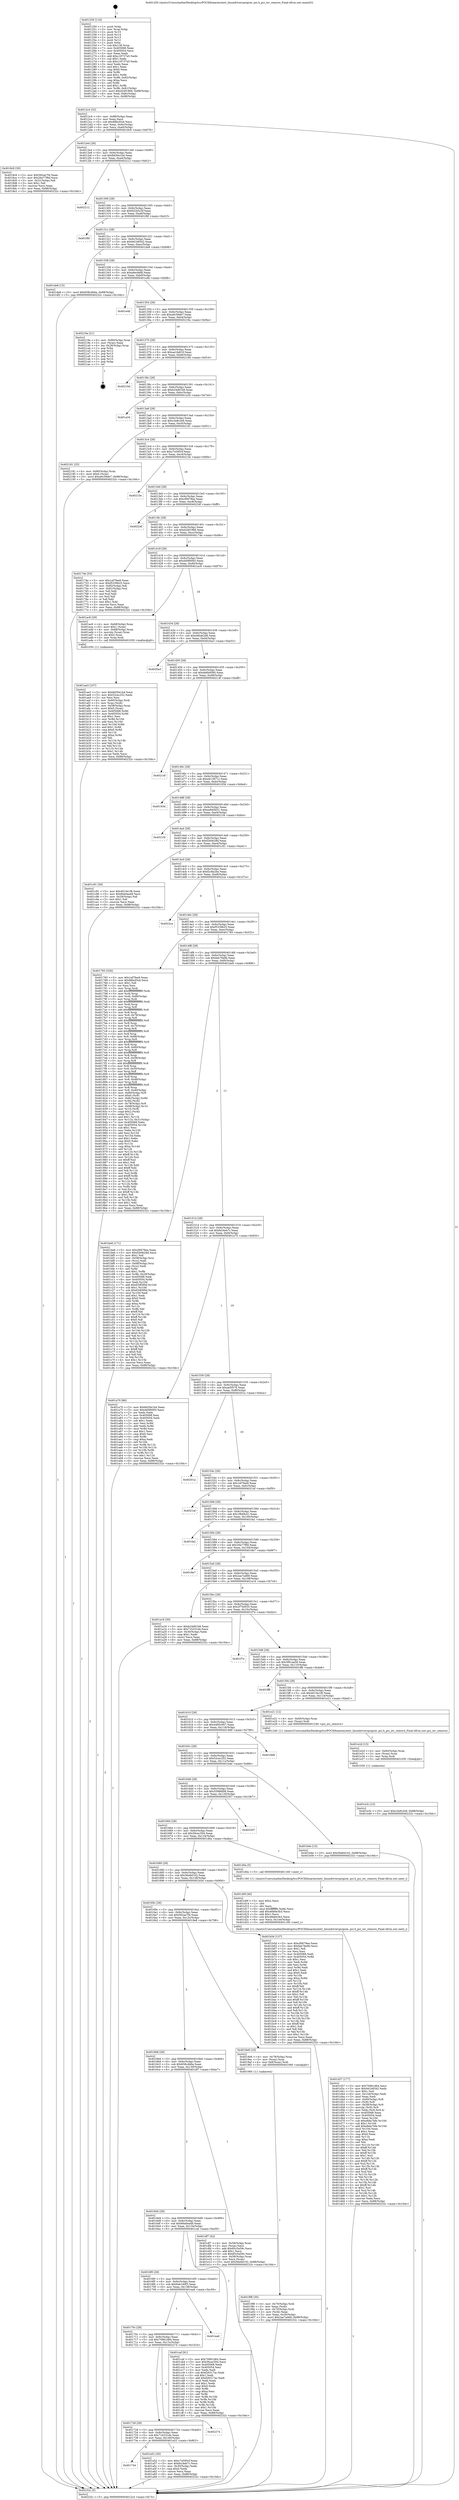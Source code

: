 digraph "0x401250" {
  label = "0x401250 (/mnt/c/Users/mathe/Desktop/tcc/POCII/binaries/extr_linuxdriverspcipcie..pci.h_pci_iov_remove_Final-ollvm.out::main(0))"
  labelloc = "t"
  node[shape=record]

  Entry [label="",width=0.3,height=0.3,shape=circle,fillcolor=black,style=filled]
  "0x4012c4" [label="{
     0x4012c4 [32]\l
     | [instrs]\l
     &nbsp;&nbsp;0x4012c4 \<+6\>: mov -0x88(%rbp),%eax\l
     &nbsp;&nbsp;0x4012ca \<+2\>: mov %eax,%ecx\l
     &nbsp;&nbsp;0x4012cc \<+6\>: sub $0x88bcf3cb,%ecx\l
     &nbsp;&nbsp;0x4012d2 \<+6\>: mov %eax,-0x9c(%rbp)\l
     &nbsp;&nbsp;0x4012d8 \<+6\>: mov %ecx,-0xa0(%rbp)\l
     &nbsp;&nbsp;0x4012de \<+6\>: je 00000000004018c9 \<main+0x679\>\l
  }"]
  "0x4018c9" [label="{
     0x4018c9 [30]\l
     | [instrs]\l
     &nbsp;&nbsp;0x4018c9 \<+5\>: mov $0x592ae7f4,%eax\l
     &nbsp;&nbsp;0x4018ce \<+5\>: mov $0x26a77f9d,%ecx\l
     &nbsp;&nbsp;0x4018d3 \<+3\>: mov -0x31(%rbp),%dl\l
     &nbsp;&nbsp;0x4018d6 \<+3\>: test $0x1,%dl\l
     &nbsp;&nbsp;0x4018d9 \<+3\>: cmovne %ecx,%eax\l
     &nbsp;&nbsp;0x4018dc \<+6\>: mov %eax,-0x88(%rbp)\l
     &nbsp;&nbsp;0x4018e2 \<+5\>: jmp 000000000040232c \<main+0x10dc\>\l
  }"]
  "0x4012e4" [label="{
     0x4012e4 [28]\l
     | [instrs]\l
     &nbsp;&nbsp;0x4012e4 \<+5\>: jmp 00000000004012e9 \<main+0x99\>\l
     &nbsp;&nbsp;0x4012e9 \<+6\>: mov -0x9c(%rbp),%eax\l
     &nbsp;&nbsp;0x4012ef \<+5\>: sub $0x8d30e1b4,%eax\l
     &nbsp;&nbsp;0x4012f4 \<+6\>: mov %eax,-0xa4(%rbp)\l
     &nbsp;&nbsp;0x4012fa \<+6\>: je 0000000000402212 \<main+0xfc2\>\l
  }"]
  Exit [label="",width=0.3,height=0.3,shape=circle,fillcolor=black,style=filled,peripheries=2]
  "0x402212" [label="{
     0x402212\l
  }", style=dashed]
  "0x401300" [label="{
     0x401300 [28]\l
     | [instrs]\l
     &nbsp;&nbsp;0x401300 \<+5\>: jmp 0000000000401305 \<main+0xb5\>\l
     &nbsp;&nbsp;0x401305 \<+6\>: mov -0x9c(%rbp),%eax\l
     &nbsp;&nbsp;0x40130b \<+5\>: sub $0x922b5c5f,%eax\l
     &nbsp;&nbsp;0x401310 \<+6\>: mov %eax,-0xa8(%rbp)\l
     &nbsp;&nbsp;0x401316 \<+6\>: je 0000000000401f6f \<main+0xd1f\>\l
  }"]
  "0x401e3c" [label="{
     0x401e3c [15]\l
     | [instrs]\l
     &nbsp;&nbsp;0x401e3c \<+10\>: movl $0xc3a9c2e9,-0x88(%rbp)\l
     &nbsp;&nbsp;0x401e46 \<+5\>: jmp 000000000040232c \<main+0x10dc\>\l
  }"]
  "0x401f6f" [label="{
     0x401f6f\l
  }", style=dashed]
  "0x40131c" [label="{
     0x40131c [28]\l
     | [instrs]\l
     &nbsp;&nbsp;0x40131c \<+5\>: jmp 0000000000401321 \<main+0xd1\>\l
     &nbsp;&nbsp;0x401321 \<+6\>: mov -0x9c(%rbp),%eax\l
     &nbsp;&nbsp;0x401327 \<+5\>: sub $0x941b8342,%eax\l
     &nbsp;&nbsp;0x40132c \<+6\>: mov %eax,-0xac(%rbp)\l
     &nbsp;&nbsp;0x401332 \<+6\>: je 0000000000401de8 \<main+0xb98\>\l
  }"]
  "0x401e2d" [label="{
     0x401e2d [15]\l
     | [instrs]\l
     &nbsp;&nbsp;0x401e2d \<+4\>: mov -0x60(%rbp),%rax\l
     &nbsp;&nbsp;0x401e31 \<+3\>: mov (%rax),%rax\l
     &nbsp;&nbsp;0x401e34 \<+3\>: mov %rax,%rdi\l
     &nbsp;&nbsp;0x401e37 \<+5\>: call 0000000000401030 \<free@plt\>\l
     | [calls]\l
     &nbsp;&nbsp;0x401030 \{1\} (unknown)\l
  }"]
  "0x401de8" [label="{
     0x401de8 [15]\l
     | [instrs]\l
     &nbsp;&nbsp;0x401de8 \<+10\>: movl $0x658c4b6a,-0x88(%rbp)\l
     &nbsp;&nbsp;0x401df2 \<+5\>: jmp 000000000040232c \<main+0x10dc\>\l
  }"]
  "0x401338" [label="{
     0x401338 [28]\l
     | [instrs]\l
     &nbsp;&nbsp;0x401338 \<+5\>: jmp 000000000040133d \<main+0xed\>\l
     &nbsp;&nbsp;0x40133d \<+6\>: mov -0x9c(%rbp),%eax\l
     &nbsp;&nbsp;0x401343 \<+5\>: sub $0xa6ec9efd,%eax\l
     &nbsp;&nbsp;0x401348 \<+6\>: mov %eax,-0xb0(%rbp)\l
     &nbsp;&nbsp;0x40134e \<+6\>: je 0000000000401e4b \<main+0xbfb\>\l
  }"]
  "0x401d37" [label="{
     0x401d37 [177]\l
     | [instrs]\l
     &nbsp;&nbsp;0x401d37 \<+5\>: mov $0x70961d64,%ecx\l
     &nbsp;&nbsp;0x401d3c \<+5\>: mov $0x941b8342,%edx\l
     &nbsp;&nbsp;0x401d41 \<+3\>: mov $0x1,%sil\l
     &nbsp;&nbsp;0x401d44 \<+6\>: mov -0x144(%rbp),%edi\l
     &nbsp;&nbsp;0x401d4a \<+3\>: imul %eax,%edi\l
     &nbsp;&nbsp;0x401d4d \<+4\>: mov -0x60(%rbp),%r8\l
     &nbsp;&nbsp;0x401d51 \<+3\>: mov (%r8),%r8\l
     &nbsp;&nbsp;0x401d54 \<+4\>: mov -0x58(%rbp),%r9\l
     &nbsp;&nbsp;0x401d58 \<+3\>: movslq (%r9),%r9\l
     &nbsp;&nbsp;0x401d5b \<+4\>: mov %edi,(%r8,%r9,4)\l
     &nbsp;&nbsp;0x401d5f \<+7\>: mov 0x405068,%eax\l
     &nbsp;&nbsp;0x401d66 \<+7\>: mov 0x405054,%edi\l
     &nbsp;&nbsp;0x401d6d \<+3\>: mov %eax,%r10d\l
     &nbsp;&nbsp;0x401d70 \<+7\>: sub $0xe8da7bfe,%r10d\l
     &nbsp;&nbsp;0x401d77 \<+4\>: sub $0x1,%r10d\l
     &nbsp;&nbsp;0x401d7b \<+7\>: add $0xe8da7bfe,%r10d\l
     &nbsp;&nbsp;0x401d82 \<+4\>: imul %r10d,%eax\l
     &nbsp;&nbsp;0x401d86 \<+3\>: and $0x1,%eax\l
     &nbsp;&nbsp;0x401d89 \<+3\>: cmp $0x0,%eax\l
     &nbsp;&nbsp;0x401d8c \<+4\>: sete %r11b\l
     &nbsp;&nbsp;0x401d90 \<+3\>: cmp $0xa,%edi\l
     &nbsp;&nbsp;0x401d93 \<+3\>: setl %bl\l
     &nbsp;&nbsp;0x401d96 \<+3\>: mov %r11b,%r14b\l
     &nbsp;&nbsp;0x401d99 \<+4\>: xor $0xff,%r14b\l
     &nbsp;&nbsp;0x401d9d \<+3\>: mov %bl,%r15b\l
     &nbsp;&nbsp;0x401da0 \<+4\>: xor $0xff,%r15b\l
     &nbsp;&nbsp;0x401da4 \<+4\>: xor $0x1,%sil\l
     &nbsp;&nbsp;0x401da8 \<+3\>: mov %r14b,%r12b\l
     &nbsp;&nbsp;0x401dab \<+4\>: and $0xff,%r12b\l
     &nbsp;&nbsp;0x401daf \<+3\>: and %sil,%r11b\l
     &nbsp;&nbsp;0x401db2 \<+3\>: mov %r15b,%r13b\l
     &nbsp;&nbsp;0x401db5 \<+4\>: and $0xff,%r13b\l
     &nbsp;&nbsp;0x401db9 \<+3\>: and %sil,%bl\l
     &nbsp;&nbsp;0x401dbc \<+3\>: or %r11b,%r12b\l
     &nbsp;&nbsp;0x401dbf \<+3\>: or %bl,%r13b\l
     &nbsp;&nbsp;0x401dc2 \<+3\>: xor %r13b,%r12b\l
     &nbsp;&nbsp;0x401dc5 \<+3\>: or %r15b,%r14b\l
     &nbsp;&nbsp;0x401dc8 \<+4\>: xor $0xff,%r14b\l
     &nbsp;&nbsp;0x401dcc \<+4\>: or $0x1,%sil\l
     &nbsp;&nbsp;0x401dd0 \<+3\>: and %sil,%r14b\l
     &nbsp;&nbsp;0x401dd3 \<+3\>: or %r14b,%r12b\l
     &nbsp;&nbsp;0x401dd6 \<+4\>: test $0x1,%r12b\l
     &nbsp;&nbsp;0x401dda \<+3\>: cmovne %edx,%ecx\l
     &nbsp;&nbsp;0x401ddd \<+6\>: mov %ecx,-0x88(%rbp)\l
     &nbsp;&nbsp;0x401de3 \<+5\>: jmp 000000000040232c \<main+0x10dc\>\l
  }"]
  "0x401e4b" [label="{
     0x401e4b\l
  }", style=dashed]
  "0x401354" [label="{
     0x401354 [28]\l
     | [instrs]\l
     &nbsp;&nbsp;0x401354 \<+5\>: jmp 0000000000401359 \<main+0x109\>\l
     &nbsp;&nbsp;0x401359 \<+6\>: mov -0x9c(%rbp),%eax\l
     &nbsp;&nbsp;0x40135f \<+5\>: sub $0xa9c59de7,%eax\l
     &nbsp;&nbsp;0x401364 \<+6\>: mov %eax,-0xb4(%rbp)\l
     &nbsp;&nbsp;0x40136a \<+6\>: je 000000000040219a \<main+0xf4a\>\l
  }"]
  "0x401d0f" [label="{
     0x401d0f [40]\l
     | [instrs]\l
     &nbsp;&nbsp;0x401d0f \<+5\>: mov $0x2,%ecx\l
     &nbsp;&nbsp;0x401d14 \<+1\>: cltd\l
     &nbsp;&nbsp;0x401d15 \<+2\>: idiv %ecx\l
     &nbsp;&nbsp;0x401d17 \<+6\>: imul $0xfffffffe,%edx,%ecx\l
     &nbsp;&nbsp;0x401d1d \<+6\>: add $0x46b6e3b3,%ecx\l
     &nbsp;&nbsp;0x401d23 \<+3\>: add $0x1,%ecx\l
     &nbsp;&nbsp;0x401d26 \<+6\>: sub $0x46b6e3b3,%ecx\l
     &nbsp;&nbsp;0x401d2c \<+6\>: mov %ecx,-0x144(%rbp)\l
     &nbsp;&nbsp;0x401d32 \<+5\>: call 0000000000401160 \<next_i\>\l
     | [calls]\l
     &nbsp;&nbsp;0x401160 \{1\} (/mnt/c/Users/mathe/Desktop/tcc/POCII/binaries/extr_linuxdriverspcipcie..pci.h_pci_iov_remove_Final-ollvm.out::next_i)\l
  }"]
  "0x40219a" [label="{
     0x40219a [21]\l
     | [instrs]\l
     &nbsp;&nbsp;0x40219a \<+4\>: mov -0x80(%rbp),%rax\l
     &nbsp;&nbsp;0x40219e \<+2\>: mov (%rax),%eax\l
     &nbsp;&nbsp;0x4021a0 \<+4\>: lea -0x28(%rbp),%rsp\l
     &nbsp;&nbsp;0x4021a4 \<+1\>: pop %rbx\l
     &nbsp;&nbsp;0x4021a5 \<+2\>: pop %r12\l
     &nbsp;&nbsp;0x4021a7 \<+2\>: pop %r13\l
     &nbsp;&nbsp;0x4021a9 \<+2\>: pop %r14\l
     &nbsp;&nbsp;0x4021ab \<+2\>: pop %r15\l
     &nbsp;&nbsp;0x4021ad \<+1\>: pop %rbp\l
     &nbsp;&nbsp;0x4021ae \<+1\>: ret\l
  }"]
  "0x401370" [label="{
     0x401370 [28]\l
     | [instrs]\l
     &nbsp;&nbsp;0x401370 \<+5\>: jmp 0000000000401375 \<main+0x125\>\l
     &nbsp;&nbsp;0x401375 \<+6\>: mov -0x9c(%rbp),%eax\l
     &nbsp;&nbsp;0x40137b \<+5\>: sub $0xaa1fa819,%eax\l
     &nbsp;&nbsp;0x401380 \<+6\>: mov %eax,-0xb8(%rbp)\l
     &nbsp;&nbsp;0x401386 \<+6\>: je 000000000040216d \<main+0xf1d\>\l
  }"]
  "0x401ae3" [label="{
     0x401ae3 [107]\l
     | [instrs]\l
     &nbsp;&nbsp;0x401ae3 \<+5\>: mov $0x8d30e1b4,%ecx\l
     &nbsp;&nbsp;0x401ae8 \<+5\>: mov $0x52cec252,%edx\l
     &nbsp;&nbsp;0x401aed \<+2\>: xor %esi,%esi\l
     &nbsp;&nbsp;0x401aef \<+4\>: mov -0x60(%rbp),%rdi\l
     &nbsp;&nbsp;0x401af3 \<+3\>: mov %rax,(%rdi)\l
     &nbsp;&nbsp;0x401af6 \<+4\>: mov -0x58(%rbp),%rax\l
     &nbsp;&nbsp;0x401afa \<+6\>: movl $0x0,(%rax)\l
     &nbsp;&nbsp;0x401b00 \<+8\>: mov 0x405068,%r8d\l
     &nbsp;&nbsp;0x401b08 \<+8\>: mov 0x405054,%r9d\l
     &nbsp;&nbsp;0x401b10 \<+3\>: sub $0x1,%esi\l
     &nbsp;&nbsp;0x401b13 \<+3\>: mov %r8d,%r10d\l
     &nbsp;&nbsp;0x401b16 \<+3\>: add %esi,%r10d\l
     &nbsp;&nbsp;0x401b19 \<+4\>: imul %r10d,%r8d\l
     &nbsp;&nbsp;0x401b1d \<+4\>: and $0x1,%r8d\l
     &nbsp;&nbsp;0x401b21 \<+4\>: cmp $0x0,%r8d\l
     &nbsp;&nbsp;0x401b25 \<+4\>: sete %r11b\l
     &nbsp;&nbsp;0x401b29 \<+4\>: cmp $0xa,%r9d\l
     &nbsp;&nbsp;0x401b2d \<+3\>: setl %bl\l
     &nbsp;&nbsp;0x401b30 \<+3\>: mov %r11b,%r14b\l
     &nbsp;&nbsp;0x401b33 \<+3\>: and %bl,%r14b\l
     &nbsp;&nbsp;0x401b36 \<+3\>: xor %bl,%r11b\l
     &nbsp;&nbsp;0x401b39 \<+3\>: or %r11b,%r14b\l
     &nbsp;&nbsp;0x401b3c \<+4\>: test $0x1,%r14b\l
     &nbsp;&nbsp;0x401b40 \<+3\>: cmovne %edx,%ecx\l
     &nbsp;&nbsp;0x401b43 \<+6\>: mov %ecx,-0x88(%rbp)\l
     &nbsp;&nbsp;0x401b49 \<+5\>: jmp 000000000040232c \<main+0x10dc\>\l
  }"]
  "0x40216d" [label="{
     0x40216d\l
  }", style=dashed]
  "0x40138c" [label="{
     0x40138c [28]\l
     | [instrs]\l
     &nbsp;&nbsp;0x40138c \<+5\>: jmp 0000000000401391 \<main+0x141\>\l
     &nbsp;&nbsp;0x401391 \<+6\>: mov -0x9c(%rbp),%eax\l
     &nbsp;&nbsp;0x401397 \<+5\>: sub $0xb24d61b8,%eax\l
     &nbsp;&nbsp;0x40139c \<+6\>: mov %eax,-0xbc(%rbp)\l
     &nbsp;&nbsp;0x4013a2 \<+6\>: je 0000000000401a34 \<main+0x7e4\>\l
  }"]
  "0x401744" [label="{
     0x401744\l
  }", style=dashed]
  "0x401a34" [label="{
     0x401a34\l
  }", style=dashed]
  "0x4013a8" [label="{
     0x4013a8 [28]\l
     | [instrs]\l
     &nbsp;&nbsp;0x4013a8 \<+5\>: jmp 00000000004013ad \<main+0x15d\>\l
     &nbsp;&nbsp;0x4013ad \<+6\>: mov -0x9c(%rbp),%eax\l
     &nbsp;&nbsp;0x4013b3 \<+5\>: sub $0xc3a9c2e9,%eax\l
     &nbsp;&nbsp;0x4013b8 \<+6\>: mov %eax,-0xc0(%rbp)\l
     &nbsp;&nbsp;0x4013be \<+6\>: je 0000000000402181 \<main+0xf31\>\l
  }"]
  "0x401a52" [label="{
     0x401a52 [30]\l
     | [instrs]\l
     &nbsp;&nbsp;0x401a52 \<+5\>: mov $0xc7e595cf,%eax\l
     &nbsp;&nbsp;0x401a57 \<+5\>: mov $0xfe24eb7c,%ecx\l
     &nbsp;&nbsp;0x401a5c \<+3\>: mov -0x30(%rbp),%edx\l
     &nbsp;&nbsp;0x401a5f \<+3\>: cmp $0x0,%edx\l
     &nbsp;&nbsp;0x401a62 \<+3\>: cmove %ecx,%eax\l
     &nbsp;&nbsp;0x401a65 \<+6\>: mov %eax,-0x88(%rbp)\l
     &nbsp;&nbsp;0x401a6b \<+5\>: jmp 000000000040232c \<main+0x10dc\>\l
  }"]
  "0x402181" [label="{
     0x402181 [25]\l
     | [instrs]\l
     &nbsp;&nbsp;0x402181 \<+4\>: mov -0x80(%rbp),%rax\l
     &nbsp;&nbsp;0x402185 \<+6\>: movl $0x0,(%rax)\l
     &nbsp;&nbsp;0x40218b \<+10\>: movl $0xa9c59de7,-0x88(%rbp)\l
     &nbsp;&nbsp;0x402195 \<+5\>: jmp 000000000040232c \<main+0x10dc\>\l
  }"]
  "0x4013c4" [label="{
     0x4013c4 [28]\l
     | [instrs]\l
     &nbsp;&nbsp;0x4013c4 \<+5\>: jmp 00000000004013c9 \<main+0x179\>\l
     &nbsp;&nbsp;0x4013c9 \<+6\>: mov -0x9c(%rbp),%eax\l
     &nbsp;&nbsp;0x4013cf \<+5\>: sub $0xc7e595cf,%eax\l
     &nbsp;&nbsp;0x4013d4 \<+6\>: mov %eax,-0xc4(%rbp)\l
     &nbsp;&nbsp;0x4013da \<+6\>: je 000000000040215e \<main+0xf0e\>\l
  }"]
  "0x401728" [label="{
     0x401728 [28]\l
     | [instrs]\l
     &nbsp;&nbsp;0x401728 \<+5\>: jmp 000000000040172d \<main+0x4dd\>\l
     &nbsp;&nbsp;0x40172d \<+6\>: mov -0x9c(%rbp),%eax\l
     &nbsp;&nbsp;0x401733 \<+5\>: sub $0x71b331de,%eax\l
     &nbsp;&nbsp;0x401738 \<+6\>: mov %eax,-0x140(%rbp)\l
     &nbsp;&nbsp;0x40173e \<+6\>: je 0000000000401a52 \<main+0x802\>\l
  }"]
  "0x40215e" [label="{
     0x40215e\l
  }", style=dashed]
  "0x4013e0" [label="{
     0x4013e0 [28]\l
     | [instrs]\l
     &nbsp;&nbsp;0x4013e0 \<+5\>: jmp 00000000004013e5 \<main+0x195\>\l
     &nbsp;&nbsp;0x4013e5 \<+6\>: mov -0x9c(%rbp),%eax\l
     &nbsp;&nbsp;0x4013eb \<+5\>: sub $0xcf0678ea,%eax\l
     &nbsp;&nbsp;0x4013f0 \<+6\>: mov %eax,-0xc8(%rbp)\l
     &nbsp;&nbsp;0x4013f6 \<+6\>: je 000000000040224f \<main+0xfff\>\l
  }"]
  "0x402274" [label="{
     0x402274\l
  }", style=dashed]
  "0x40224f" [label="{
     0x40224f\l
  }", style=dashed]
  "0x4013fc" [label="{
     0x4013fc [28]\l
     | [instrs]\l
     &nbsp;&nbsp;0x4013fc \<+5\>: jmp 0000000000401401 \<main+0x1b1\>\l
     &nbsp;&nbsp;0x401401 \<+6\>: mov -0x9c(%rbp),%eax\l
     &nbsp;&nbsp;0x401407 \<+5\>: sub $0xd24f1966,%eax\l
     &nbsp;&nbsp;0x40140c \<+6\>: mov %eax,-0xcc(%rbp)\l
     &nbsp;&nbsp;0x401412 \<+6\>: je 000000000040174e \<main+0x4fe\>\l
  }"]
  "0x40170c" [label="{
     0x40170c [28]\l
     | [instrs]\l
     &nbsp;&nbsp;0x40170c \<+5\>: jmp 0000000000401711 \<main+0x4c1\>\l
     &nbsp;&nbsp;0x401711 \<+6\>: mov -0x9c(%rbp),%eax\l
     &nbsp;&nbsp;0x401717 \<+5\>: sub $0x70961d64,%eax\l
     &nbsp;&nbsp;0x40171c \<+6\>: mov %eax,-0x13c(%rbp)\l
     &nbsp;&nbsp;0x401722 \<+6\>: je 0000000000402274 \<main+0x1024\>\l
  }"]
  "0x40174e" [label="{
     0x40174e [53]\l
     | [instrs]\l
     &nbsp;&nbsp;0x40174e \<+5\>: mov $0x1ef7fee9,%eax\l
     &nbsp;&nbsp;0x401753 \<+5\>: mov $0xf5339b25,%ecx\l
     &nbsp;&nbsp;0x401758 \<+6\>: mov -0x82(%rbp),%dl\l
     &nbsp;&nbsp;0x40175e \<+7\>: mov -0x81(%rbp),%sil\l
     &nbsp;&nbsp;0x401765 \<+3\>: mov %dl,%dil\l
     &nbsp;&nbsp;0x401768 \<+3\>: and %sil,%dil\l
     &nbsp;&nbsp;0x40176b \<+3\>: xor %sil,%dl\l
     &nbsp;&nbsp;0x40176e \<+3\>: or %dl,%dil\l
     &nbsp;&nbsp;0x401771 \<+4\>: test $0x1,%dil\l
     &nbsp;&nbsp;0x401775 \<+3\>: cmovne %ecx,%eax\l
     &nbsp;&nbsp;0x401778 \<+6\>: mov %eax,-0x88(%rbp)\l
     &nbsp;&nbsp;0x40177e \<+5\>: jmp 000000000040232c \<main+0x10dc\>\l
  }"]
  "0x401418" [label="{
     0x401418 [28]\l
     | [instrs]\l
     &nbsp;&nbsp;0x401418 \<+5\>: jmp 000000000040141d \<main+0x1cd\>\l
     &nbsp;&nbsp;0x40141d \<+6\>: mov -0x9c(%rbp),%eax\l
     &nbsp;&nbsp;0x401423 \<+5\>: sub $0xd40f0093,%eax\l
     &nbsp;&nbsp;0x401428 \<+6\>: mov %eax,-0xd0(%rbp)\l
     &nbsp;&nbsp;0x40142e \<+6\>: je 0000000000401ac6 \<main+0x876\>\l
  }"]
  "0x40232c" [label="{
     0x40232c [5]\l
     | [instrs]\l
     &nbsp;&nbsp;0x40232c \<+5\>: jmp 00000000004012c4 \<main+0x74\>\l
  }"]
  "0x401250" [label="{
     0x401250 [116]\l
     | [instrs]\l
     &nbsp;&nbsp;0x401250 \<+1\>: push %rbp\l
     &nbsp;&nbsp;0x401251 \<+3\>: mov %rsp,%rbp\l
     &nbsp;&nbsp;0x401254 \<+2\>: push %r15\l
     &nbsp;&nbsp;0x401256 \<+2\>: push %r14\l
     &nbsp;&nbsp;0x401258 \<+2\>: push %r13\l
     &nbsp;&nbsp;0x40125a \<+2\>: push %r12\l
     &nbsp;&nbsp;0x40125c \<+1\>: push %rbx\l
     &nbsp;&nbsp;0x40125d \<+7\>: sub $0x138,%rsp\l
     &nbsp;&nbsp;0x401264 \<+7\>: mov 0x405068,%eax\l
     &nbsp;&nbsp;0x40126b \<+7\>: mov 0x405054,%ecx\l
     &nbsp;&nbsp;0x401272 \<+2\>: mov %eax,%edx\l
     &nbsp;&nbsp;0x401274 \<+6\>: add $0xc18737a5,%edx\l
     &nbsp;&nbsp;0x40127a \<+3\>: sub $0x1,%edx\l
     &nbsp;&nbsp;0x40127d \<+6\>: sub $0xc18737a5,%edx\l
     &nbsp;&nbsp;0x401283 \<+3\>: imul %edx,%eax\l
     &nbsp;&nbsp;0x401286 \<+3\>: and $0x1,%eax\l
     &nbsp;&nbsp;0x401289 \<+3\>: cmp $0x0,%eax\l
     &nbsp;&nbsp;0x40128c \<+4\>: sete %r8b\l
     &nbsp;&nbsp;0x401290 \<+4\>: and $0x1,%r8b\l
     &nbsp;&nbsp;0x401294 \<+7\>: mov %r8b,-0x82(%rbp)\l
     &nbsp;&nbsp;0x40129b \<+3\>: cmp $0xa,%ecx\l
     &nbsp;&nbsp;0x40129e \<+4\>: setl %r8b\l
     &nbsp;&nbsp;0x4012a2 \<+4\>: and $0x1,%r8b\l
     &nbsp;&nbsp;0x4012a6 \<+7\>: mov %r8b,-0x81(%rbp)\l
     &nbsp;&nbsp;0x4012ad \<+10\>: movl $0xd24f1966,-0x88(%rbp)\l
     &nbsp;&nbsp;0x4012b7 \<+6\>: mov %edi,-0x8c(%rbp)\l
     &nbsp;&nbsp;0x4012bd \<+7\>: mov %rsi,-0x98(%rbp)\l
  }"]
  "0x401ea6" [label="{
     0x401ea6\l
  }", style=dashed]
  "0x401ac6" [label="{
     0x401ac6 [29]\l
     | [instrs]\l
     &nbsp;&nbsp;0x401ac6 \<+4\>: mov -0x68(%rbp),%rax\l
     &nbsp;&nbsp;0x401aca \<+6\>: movl $0x1,(%rax)\l
     &nbsp;&nbsp;0x401ad0 \<+4\>: mov -0x68(%rbp),%rax\l
     &nbsp;&nbsp;0x401ad4 \<+3\>: movslq (%rax),%rax\l
     &nbsp;&nbsp;0x401ad7 \<+4\>: shl $0x2,%rax\l
     &nbsp;&nbsp;0x401adb \<+3\>: mov %rax,%rdi\l
     &nbsp;&nbsp;0x401ade \<+5\>: call 0000000000401050 \<malloc@plt\>\l
     | [calls]\l
     &nbsp;&nbsp;0x401050 \{1\} (unknown)\l
  }"]
  "0x401434" [label="{
     0x401434 [28]\l
     | [instrs]\l
     &nbsp;&nbsp;0x401434 \<+5\>: jmp 0000000000401439 \<main+0x1e9\>\l
     &nbsp;&nbsp;0x401439 \<+6\>: mov -0x9c(%rbp),%eax\l
     &nbsp;&nbsp;0x40143f \<+5\>: sub $0xd4bde2d6,%eax\l
     &nbsp;&nbsp;0x401444 \<+6\>: mov %eax,-0xd4(%rbp)\l
     &nbsp;&nbsp;0x40144a \<+6\>: je 00000000004020a3 \<main+0xe53\>\l
  }"]
  "0x4016f0" [label="{
     0x4016f0 [28]\l
     | [instrs]\l
     &nbsp;&nbsp;0x4016f0 \<+5\>: jmp 00000000004016f5 \<main+0x4a5\>\l
     &nbsp;&nbsp;0x4016f5 \<+6\>: mov -0x9c(%rbp),%eax\l
     &nbsp;&nbsp;0x4016fb \<+5\>: sub $0x6eb1d0f3,%eax\l
     &nbsp;&nbsp;0x401700 \<+6\>: mov %eax,-0x138(%rbp)\l
     &nbsp;&nbsp;0x401706 \<+6\>: je 0000000000401ea6 \<main+0xc56\>\l
  }"]
  "0x4020a3" [label="{
     0x4020a3\l
  }", style=dashed]
  "0x401450" [label="{
     0x401450 [28]\l
     | [instrs]\l
     &nbsp;&nbsp;0x401450 \<+5\>: jmp 0000000000401455 \<main+0x205\>\l
     &nbsp;&nbsp;0x401455 \<+6\>: mov -0x9c(%rbp),%eax\l
     &nbsp;&nbsp;0x40145b \<+5\>: sub $0xde6b9580,%eax\l
     &nbsp;&nbsp;0x401460 \<+6\>: mov %eax,-0xd8(%rbp)\l
     &nbsp;&nbsp;0x401466 \<+6\>: je 000000000040214f \<main+0xeff\>\l
  }"]
  "0x401caf" [label="{
     0x401caf [91]\l
     | [instrs]\l
     &nbsp;&nbsp;0x401caf \<+5\>: mov $0x70961d64,%eax\l
     &nbsp;&nbsp;0x401cb4 \<+5\>: mov $0x56cec504,%ecx\l
     &nbsp;&nbsp;0x401cb9 \<+7\>: mov 0x405068,%edx\l
     &nbsp;&nbsp;0x401cc0 \<+7\>: mov 0x405054,%esi\l
     &nbsp;&nbsp;0x401cc7 \<+2\>: mov %edx,%edi\l
     &nbsp;&nbsp;0x401cc9 \<+6\>: sub $0xf26317ac,%edi\l
     &nbsp;&nbsp;0x401ccf \<+3\>: sub $0x1,%edi\l
     &nbsp;&nbsp;0x401cd2 \<+6\>: add $0xf26317ac,%edi\l
     &nbsp;&nbsp;0x401cd8 \<+3\>: imul %edi,%edx\l
     &nbsp;&nbsp;0x401cdb \<+3\>: and $0x1,%edx\l
     &nbsp;&nbsp;0x401cde \<+3\>: cmp $0x0,%edx\l
     &nbsp;&nbsp;0x401ce1 \<+4\>: sete %r8b\l
     &nbsp;&nbsp;0x401ce5 \<+3\>: cmp $0xa,%esi\l
     &nbsp;&nbsp;0x401ce8 \<+4\>: setl %r9b\l
     &nbsp;&nbsp;0x401cec \<+3\>: mov %r8b,%r10b\l
     &nbsp;&nbsp;0x401cef \<+3\>: and %r9b,%r10b\l
     &nbsp;&nbsp;0x401cf2 \<+3\>: xor %r9b,%r8b\l
     &nbsp;&nbsp;0x401cf5 \<+3\>: or %r8b,%r10b\l
     &nbsp;&nbsp;0x401cf8 \<+4\>: test $0x1,%r10b\l
     &nbsp;&nbsp;0x401cfc \<+3\>: cmovne %ecx,%eax\l
     &nbsp;&nbsp;0x401cff \<+6\>: mov %eax,-0x88(%rbp)\l
     &nbsp;&nbsp;0x401d05 \<+5\>: jmp 000000000040232c \<main+0x10dc\>\l
  }"]
  "0x40214f" [label="{
     0x40214f\l
  }", style=dashed]
  "0x40146c" [label="{
     0x40146c [28]\l
     | [instrs]\l
     &nbsp;&nbsp;0x40146c \<+5\>: jmp 0000000000401471 \<main+0x221\>\l
     &nbsp;&nbsp;0x401471 \<+6\>: mov -0x9c(%rbp),%eax\l
     &nbsp;&nbsp;0x401477 \<+5\>: sub $0xeb13871c,%eax\l
     &nbsp;&nbsp;0x40147c \<+6\>: mov %eax,-0xdc(%rbp)\l
     &nbsp;&nbsp;0x401482 \<+6\>: je 000000000040193d \<main+0x6ed\>\l
  }"]
  "0x4016d4" [label="{
     0x4016d4 [28]\l
     | [instrs]\l
     &nbsp;&nbsp;0x4016d4 \<+5\>: jmp 00000000004016d9 \<main+0x489\>\l
     &nbsp;&nbsp;0x4016d9 \<+6\>: mov -0x9c(%rbp),%eax\l
     &nbsp;&nbsp;0x4016df \<+5\>: sub $0x66a0ea48,%eax\l
     &nbsp;&nbsp;0x4016e4 \<+6\>: mov %eax,-0x134(%rbp)\l
     &nbsp;&nbsp;0x4016ea \<+6\>: je 0000000000401caf \<main+0xa5f\>\l
  }"]
  "0x40193d" [label="{
     0x40193d\l
  }", style=dashed]
  "0x401488" [label="{
     0x401488 [28]\l
     | [instrs]\l
     &nbsp;&nbsp;0x401488 \<+5\>: jmp 000000000040148d \<main+0x23d\>\l
     &nbsp;&nbsp;0x40148d \<+6\>: mov -0x9c(%rbp),%eax\l
     &nbsp;&nbsp;0x401493 \<+5\>: sub $0xee845b51,%eax\l
     &nbsp;&nbsp;0x401498 \<+6\>: mov %eax,-0xe0(%rbp)\l
     &nbsp;&nbsp;0x40149e \<+6\>: je 00000000004021f4 \<main+0xfa4\>\l
  }"]
  "0x401df7" [label="{
     0x401df7 [42]\l
     | [instrs]\l
     &nbsp;&nbsp;0x401df7 \<+4\>: mov -0x58(%rbp),%rax\l
     &nbsp;&nbsp;0x401dfb \<+2\>: mov (%rax),%ecx\l
     &nbsp;&nbsp;0x401dfd \<+6\>: add $0x85c5a59c,%ecx\l
     &nbsp;&nbsp;0x401e03 \<+3\>: add $0x1,%ecx\l
     &nbsp;&nbsp;0x401e06 \<+6\>: sub $0x85c5a59c,%ecx\l
     &nbsp;&nbsp;0x401e0c \<+4\>: mov -0x58(%rbp),%rax\l
     &nbsp;&nbsp;0x401e10 \<+2\>: mov %ecx,(%rax)\l
     &nbsp;&nbsp;0x401e12 \<+10\>: movl $0x56e6d102,-0x88(%rbp)\l
     &nbsp;&nbsp;0x401e1c \<+5\>: jmp 000000000040232c \<main+0x10dc\>\l
  }"]
  "0x4021f4" [label="{
     0x4021f4\l
  }", style=dashed]
  "0x4014a4" [label="{
     0x4014a4 [28]\l
     | [instrs]\l
     &nbsp;&nbsp;0x4014a4 \<+5\>: jmp 00000000004014a9 \<main+0x259\>\l
     &nbsp;&nbsp;0x4014a9 \<+6\>: mov -0x9c(%rbp),%eax\l
     &nbsp;&nbsp;0x4014af \<+5\>: sub $0xf2b0b28d,%eax\l
     &nbsp;&nbsp;0x4014b4 \<+6\>: mov %eax,-0xe4(%rbp)\l
     &nbsp;&nbsp;0x4014ba \<+6\>: je 0000000000401c91 \<main+0xa41\>\l
  }"]
  "0x4019f8" [label="{
     0x4019f8 [30]\l
     | [instrs]\l
     &nbsp;&nbsp;0x4019f8 \<+4\>: mov -0x70(%rbp),%rdi\l
     &nbsp;&nbsp;0x4019fc \<+2\>: mov %eax,(%rdi)\l
     &nbsp;&nbsp;0x4019fe \<+4\>: mov -0x70(%rbp),%rdi\l
     &nbsp;&nbsp;0x401a02 \<+2\>: mov (%rdi),%eax\l
     &nbsp;&nbsp;0x401a04 \<+3\>: mov %eax,-0x30(%rbp)\l
     &nbsp;&nbsp;0x401a07 \<+10\>: movl $0x2ae7a469,-0x88(%rbp)\l
     &nbsp;&nbsp;0x401a11 \<+5\>: jmp 000000000040232c \<main+0x10dc\>\l
  }"]
  "0x401c91" [label="{
     0x401c91 [30]\l
     | [instrs]\l
     &nbsp;&nbsp;0x401c91 \<+5\>: mov $0x4010e1f6,%eax\l
     &nbsp;&nbsp;0x401c96 \<+5\>: mov $0x66a0ea48,%ecx\l
     &nbsp;&nbsp;0x401c9b \<+3\>: mov -0x29(%rbp),%dl\l
     &nbsp;&nbsp;0x401c9e \<+3\>: test $0x1,%dl\l
     &nbsp;&nbsp;0x401ca1 \<+3\>: cmovne %ecx,%eax\l
     &nbsp;&nbsp;0x401ca4 \<+6\>: mov %eax,-0x88(%rbp)\l
     &nbsp;&nbsp;0x401caa \<+5\>: jmp 000000000040232c \<main+0x10dc\>\l
  }"]
  "0x4014c0" [label="{
     0x4014c0 [28]\l
     | [instrs]\l
     &nbsp;&nbsp;0x4014c0 \<+5\>: jmp 00000000004014c5 \<main+0x275\>\l
     &nbsp;&nbsp;0x4014c5 \<+6\>: mov -0x9c(%rbp),%eax\l
     &nbsp;&nbsp;0x4014cb \<+5\>: sub $0xf2c8a2be,%eax\l
     &nbsp;&nbsp;0x4014d0 \<+6\>: mov %eax,-0xe8(%rbp)\l
     &nbsp;&nbsp;0x4014d6 \<+6\>: je 00000000004022ca \<main+0x107a\>\l
  }"]
  "0x4016b8" [label="{
     0x4016b8 [28]\l
     | [instrs]\l
     &nbsp;&nbsp;0x4016b8 \<+5\>: jmp 00000000004016bd \<main+0x46d\>\l
     &nbsp;&nbsp;0x4016bd \<+6\>: mov -0x9c(%rbp),%eax\l
     &nbsp;&nbsp;0x4016c3 \<+5\>: sub $0x658c4b6a,%eax\l
     &nbsp;&nbsp;0x4016c8 \<+6\>: mov %eax,-0x130(%rbp)\l
     &nbsp;&nbsp;0x4016ce \<+6\>: je 0000000000401df7 \<main+0xba7\>\l
  }"]
  "0x4022ca" [label="{
     0x4022ca\l
  }", style=dashed]
  "0x4014dc" [label="{
     0x4014dc [28]\l
     | [instrs]\l
     &nbsp;&nbsp;0x4014dc \<+5\>: jmp 00000000004014e1 \<main+0x291\>\l
     &nbsp;&nbsp;0x4014e1 \<+6\>: mov -0x9c(%rbp),%eax\l
     &nbsp;&nbsp;0x4014e7 \<+5\>: sub $0xf5339b25,%eax\l
     &nbsp;&nbsp;0x4014ec \<+6\>: mov %eax,-0xec(%rbp)\l
     &nbsp;&nbsp;0x4014f2 \<+6\>: je 0000000000401783 \<main+0x533\>\l
  }"]
  "0x4019e8" [label="{
     0x4019e8 [16]\l
     | [instrs]\l
     &nbsp;&nbsp;0x4019e8 \<+4\>: mov -0x78(%rbp),%rax\l
     &nbsp;&nbsp;0x4019ec \<+3\>: mov (%rax),%rax\l
     &nbsp;&nbsp;0x4019ef \<+4\>: mov 0x8(%rax),%rdi\l
     &nbsp;&nbsp;0x4019f3 \<+5\>: call 0000000000401060 \<atoi@plt\>\l
     | [calls]\l
     &nbsp;&nbsp;0x401060 \{1\} (unknown)\l
  }"]
  "0x401783" [label="{
     0x401783 [326]\l
     | [instrs]\l
     &nbsp;&nbsp;0x401783 \<+5\>: mov $0x1ef7fee9,%eax\l
     &nbsp;&nbsp;0x401788 \<+5\>: mov $0x88bcf3cb,%ecx\l
     &nbsp;&nbsp;0x40178d \<+2\>: mov $0x1,%dl\l
     &nbsp;&nbsp;0x40178f \<+2\>: xor %esi,%esi\l
     &nbsp;&nbsp;0x401791 \<+3\>: mov %rsp,%rdi\l
     &nbsp;&nbsp;0x401794 \<+4\>: add $0xfffffffffffffff0,%rdi\l
     &nbsp;&nbsp;0x401798 \<+3\>: mov %rdi,%rsp\l
     &nbsp;&nbsp;0x40179b \<+4\>: mov %rdi,-0x80(%rbp)\l
     &nbsp;&nbsp;0x40179f \<+3\>: mov %rsp,%rdi\l
     &nbsp;&nbsp;0x4017a2 \<+4\>: add $0xfffffffffffffff0,%rdi\l
     &nbsp;&nbsp;0x4017a6 \<+3\>: mov %rdi,%rsp\l
     &nbsp;&nbsp;0x4017a9 \<+3\>: mov %rsp,%r8\l
     &nbsp;&nbsp;0x4017ac \<+4\>: add $0xfffffffffffffff0,%r8\l
     &nbsp;&nbsp;0x4017b0 \<+3\>: mov %r8,%rsp\l
     &nbsp;&nbsp;0x4017b3 \<+4\>: mov %r8,-0x78(%rbp)\l
     &nbsp;&nbsp;0x4017b7 \<+3\>: mov %rsp,%r8\l
     &nbsp;&nbsp;0x4017ba \<+4\>: add $0xfffffffffffffff0,%r8\l
     &nbsp;&nbsp;0x4017be \<+3\>: mov %r8,%rsp\l
     &nbsp;&nbsp;0x4017c1 \<+4\>: mov %r8,-0x70(%rbp)\l
     &nbsp;&nbsp;0x4017c5 \<+3\>: mov %rsp,%r8\l
     &nbsp;&nbsp;0x4017c8 \<+4\>: add $0xfffffffffffffff0,%r8\l
     &nbsp;&nbsp;0x4017cc \<+3\>: mov %r8,%rsp\l
     &nbsp;&nbsp;0x4017cf \<+4\>: mov %r8,-0x68(%rbp)\l
     &nbsp;&nbsp;0x4017d3 \<+3\>: mov %rsp,%r8\l
     &nbsp;&nbsp;0x4017d6 \<+4\>: add $0xfffffffffffffff0,%r8\l
     &nbsp;&nbsp;0x4017da \<+3\>: mov %r8,%rsp\l
     &nbsp;&nbsp;0x4017dd \<+4\>: mov %r8,-0x60(%rbp)\l
     &nbsp;&nbsp;0x4017e1 \<+3\>: mov %rsp,%r8\l
     &nbsp;&nbsp;0x4017e4 \<+4\>: add $0xfffffffffffffff0,%r8\l
     &nbsp;&nbsp;0x4017e8 \<+3\>: mov %r8,%rsp\l
     &nbsp;&nbsp;0x4017eb \<+4\>: mov %r8,-0x58(%rbp)\l
     &nbsp;&nbsp;0x4017ef \<+3\>: mov %rsp,%r8\l
     &nbsp;&nbsp;0x4017f2 \<+4\>: add $0xfffffffffffffff0,%r8\l
     &nbsp;&nbsp;0x4017f6 \<+3\>: mov %r8,%rsp\l
     &nbsp;&nbsp;0x4017f9 \<+4\>: mov %r8,-0x50(%rbp)\l
     &nbsp;&nbsp;0x4017fd \<+3\>: mov %rsp,%r8\l
     &nbsp;&nbsp;0x401800 \<+4\>: add $0xfffffffffffffff0,%r8\l
     &nbsp;&nbsp;0x401804 \<+3\>: mov %r8,%rsp\l
     &nbsp;&nbsp;0x401807 \<+4\>: mov %r8,-0x48(%rbp)\l
     &nbsp;&nbsp;0x40180b \<+3\>: mov %rsp,%r8\l
     &nbsp;&nbsp;0x40180e \<+4\>: add $0xfffffffffffffff0,%r8\l
     &nbsp;&nbsp;0x401812 \<+3\>: mov %r8,%rsp\l
     &nbsp;&nbsp;0x401815 \<+4\>: mov %r8,-0x40(%rbp)\l
     &nbsp;&nbsp;0x401819 \<+4\>: mov -0x80(%rbp),%r8\l
     &nbsp;&nbsp;0x40181d \<+7\>: movl $0x0,(%r8)\l
     &nbsp;&nbsp;0x401824 \<+7\>: mov -0x8c(%rbp),%r9d\l
     &nbsp;&nbsp;0x40182b \<+3\>: mov %r9d,(%rdi)\l
     &nbsp;&nbsp;0x40182e \<+4\>: mov -0x78(%rbp),%r8\l
     &nbsp;&nbsp;0x401832 \<+7\>: mov -0x98(%rbp),%r10\l
     &nbsp;&nbsp;0x401839 \<+3\>: mov %r10,(%r8)\l
     &nbsp;&nbsp;0x40183c \<+3\>: cmpl $0x2,(%rdi)\l
     &nbsp;&nbsp;0x40183f \<+4\>: setne %r11b\l
     &nbsp;&nbsp;0x401843 \<+4\>: and $0x1,%r11b\l
     &nbsp;&nbsp;0x401847 \<+4\>: mov %r11b,-0x31(%rbp)\l
     &nbsp;&nbsp;0x40184b \<+7\>: mov 0x405068,%ebx\l
     &nbsp;&nbsp;0x401852 \<+8\>: mov 0x405054,%r14d\l
     &nbsp;&nbsp;0x40185a \<+3\>: sub $0x1,%esi\l
     &nbsp;&nbsp;0x40185d \<+3\>: mov %ebx,%r15d\l
     &nbsp;&nbsp;0x401860 \<+3\>: add %esi,%r15d\l
     &nbsp;&nbsp;0x401863 \<+4\>: imul %r15d,%ebx\l
     &nbsp;&nbsp;0x401867 \<+3\>: and $0x1,%ebx\l
     &nbsp;&nbsp;0x40186a \<+3\>: cmp $0x0,%ebx\l
     &nbsp;&nbsp;0x40186d \<+4\>: sete %r11b\l
     &nbsp;&nbsp;0x401871 \<+4\>: cmp $0xa,%r14d\l
     &nbsp;&nbsp;0x401875 \<+4\>: setl %r12b\l
     &nbsp;&nbsp;0x401879 \<+3\>: mov %r11b,%r13b\l
     &nbsp;&nbsp;0x40187c \<+4\>: xor $0xff,%r13b\l
     &nbsp;&nbsp;0x401880 \<+3\>: mov %r12b,%sil\l
     &nbsp;&nbsp;0x401883 \<+4\>: xor $0xff,%sil\l
     &nbsp;&nbsp;0x401887 \<+3\>: xor $0x1,%dl\l
     &nbsp;&nbsp;0x40188a \<+3\>: mov %r13b,%dil\l
     &nbsp;&nbsp;0x40188d \<+4\>: and $0xff,%dil\l
     &nbsp;&nbsp;0x401891 \<+3\>: and %dl,%r11b\l
     &nbsp;&nbsp;0x401894 \<+3\>: mov %sil,%r8b\l
     &nbsp;&nbsp;0x401897 \<+4\>: and $0xff,%r8b\l
     &nbsp;&nbsp;0x40189b \<+3\>: and %dl,%r12b\l
     &nbsp;&nbsp;0x40189e \<+3\>: or %r11b,%dil\l
     &nbsp;&nbsp;0x4018a1 \<+3\>: or %r12b,%r8b\l
     &nbsp;&nbsp;0x4018a4 \<+3\>: xor %r8b,%dil\l
     &nbsp;&nbsp;0x4018a7 \<+3\>: or %sil,%r13b\l
     &nbsp;&nbsp;0x4018aa \<+4\>: xor $0xff,%r13b\l
     &nbsp;&nbsp;0x4018ae \<+3\>: or $0x1,%dl\l
     &nbsp;&nbsp;0x4018b1 \<+3\>: and %dl,%r13b\l
     &nbsp;&nbsp;0x4018b4 \<+3\>: or %r13b,%dil\l
     &nbsp;&nbsp;0x4018b7 \<+4\>: test $0x1,%dil\l
     &nbsp;&nbsp;0x4018bb \<+3\>: cmovne %ecx,%eax\l
     &nbsp;&nbsp;0x4018be \<+6\>: mov %eax,-0x88(%rbp)\l
     &nbsp;&nbsp;0x4018c4 \<+5\>: jmp 000000000040232c \<main+0x10dc\>\l
  }"]
  "0x4014f8" [label="{
     0x4014f8 [28]\l
     | [instrs]\l
     &nbsp;&nbsp;0x4014f8 \<+5\>: jmp 00000000004014fd \<main+0x2ad\>\l
     &nbsp;&nbsp;0x4014fd \<+6\>: mov -0x9c(%rbp),%eax\l
     &nbsp;&nbsp;0x401503 \<+5\>: sub $0xfab79e9b,%eax\l
     &nbsp;&nbsp;0x401508 \<+6\>: mov %eax,-0xf0(%rbp)\l
     &nbsp;&nbsp;0x40150e \<+6\>: je 0000000000401be6 \<main+0x996\>\l
  }"]
  "0x40169c" [label="{
     0x40169c [28]\l
     | [instrs]\l
     &nbsp;&nbsp;0x40169c \<+5\>: jmp 00000000004016a1 \<main+0x451\>\l
     &nbsp;&nbsp;0x4016a1 \<+6\>: mov -0x9c(%rbp),%eax\l
     &nbsp;&nbsp;0x4016a7 \<+5\>: sub $0x592ae7f4,%eax\l
     &nbsp;&nbsp;0x4016ac \<+6\>: mov %eax,-0x12c(%rbp)\l
     &nbsp;&nbsp;0x4016b2 \<+6\>: je 00000000004019e8 \<main+0x798\>\l
  }"]
  "0x401b5d" [label="{
     0x401b5d [137]\l
     | [instrs]\l
     &nbsp;&nbsp;0x401b5d \<+5\>: mov $0xcf0678ea,%eax\l
     &nbsp;&nbsp;0x401b62 \<+5\>: mov $0xfab79e9b,%ecx\l
     &nbsp;&nbsp;0x401b67 \<+2\>: mov $0x1,%dl\l
     &nbsp;&nbsp;0x401b69 \<+2\>: xor %esi,%esi\l
     &nbsp;&nbsp;0x401b6b \<+7\>: mov 0x405068,%edi\l
     &nbsp;&nbsp;0x401b72 \<+8\>: mov 0x405054,%r8d\l
     &nbsp;&nbsp;0x401b7a \<+3\>: sub $0x1,%esi\l
     &nbsp;&nbsp;0x401b7d \<+3\>: mov %edi,%r9d\l
     &nbsp;&nbsp;0x401b80 \<+3\>: add %esi,%r9d\l
     &nbsp;&nbsp;0x401b83 \<+4\>: imul %r9d,%edi\l
     &nbsp;&nbsp;0x401b87 \<+3\>: and $0x1,%edi\l
     &nbsp;&nbsp;0x401b8a \<+3\>: cmp $0x0,%edi\l
     &nbsp;&nbsp;0x401b8d \<+4\>: sete %r10b\l
     &nbsp;&nbsp;0x401b91 \<+4\>: cmp $0xa,%r8d\l
     &nbsp;&nbsp;0x401b95 \<+4\>: setl %r11b\l
     &nbsp;&nbsp;0x401b99 \<+3\>: mov %r10b,%bl\l
     &nbsp;&nbsp;0x401b9c \<+3\>: xor $0xff,%bl\l
     &nbsp;&nbsp;0x401b9f \<+3\>: mov %r11b,%r14b\l
     &nbsp;&nbsp;0x401ba2 \<+4\>: xor $0xff,%r14b\l
     &nbsp;&nbsp;0x401ba6 \<+3\>: xor $0x1,%dl\l
     &nbsp;&nbsp;0x401ba9 \<+3\>: mov %bl,%r15b\l
     &nbsp;&nbsp;0x401bac \<+4\>: and $0xff,%r15b\l
     &nbsp;&nbsp;0x401bb0 \<+3\>: and %dl,%r10b\l
     &nbsp;&nbsp;0x401bb3 \<+3\>: mov %r14b,%r12b\l
     &nbsp;&nbsp;0x401bb6 \<+4\>: and $0xff,%r12b\l
     &nbsp;&nbsp;0x401bba \<+3\>: and %dl,%r11b\l
     &nbsp;&nbsp;0x401bbd \<+3\>: or %r10b,%r15b\l
     &nbsp;&nbsp;0x401bc0 \<+3\>: or %r11b,%r12b\l
     &nbsp;&nbsp;0x401bc3 \<+3\>: xor %r12b,%r15b\l
     &nbsp;&nbsp;0x401bc6 \<+3\>: or %r14b,%bl\l
     &nbsp;&nbsp;0x401bc9 \<+3\>: xor $0xff,%bl\l
     &nbsp;&nbsp;0x401bcc \<+3\>: or $0x1,%dl\l
     &nbsp;&nbsp;0x401bcf \<+2\>: and %dl,%bl\l
     &nbsp;&nbsp;0x401bd1 \<+3\>: or %bl,%r15b\l
     &nbsp;&nbsp;0x401bd4 \<+4\>: test $0x1,%r15b\l
     &nbsp;&nbsp;0x401bd8 \<+3\>: cmovne %ecx,%eax\l
     &nbsp;&nbsp;0x401bdb \<+6\>: mov %eax,-0x88(%rbp)\l
     &nbsp;&nbsp;0x401be1 \<+5\>: jmp 000000000040232c \<main+0x10dc\>\l
  }"]
  "0x401be6" [label="{
     0x401be6 [171]\l
     | [instrs]\l
     &nbsp;&nbsp;0x401be6 \<+5\>: mov $0xcf0678ea,%eax\l
     &nbsp;&nbsp;0x401beb \<+5\>: mov $0xf2b0b28d,%ecx\l
     &nbsp;&nbsp;0x401bf0 \<+2\>: mov $0x1,%dl\l
     &nbsp;&nbsp;0x401bf2 \<+4\>: mov -0x58(%rbp),%rsi\l
     &nbsp;&nbsp;0x401bf6 \<+2\>: mov (%rsi),%edi\l
     &nbsp;&nbsp;0x401bf8 \<+4\>: mov -0x68(%rbp),%rsi\l
     &nbsp;&nbsp;0x401bfc \<+2\>: cmp (%rsi),%edi\l
     &nbsp;&nbsp;0x401bfe \<+4\>: setl %r8b\l
     &nbsp;&nbsp;0x401c02 \<+4\>: and $0x1,%r8b\l
     &nbsp;&nbsp;0x401c06 \<+4\>: mov %r8b,-0x29(%rbp)\l
     &nbsp;&nbsp;0x401c0a \<+7\>: mov 0x405068,%edi\l
     &nbsp;&nbsp;0x401c11 \<+8\>: mov 0x405054,%r9d\l
     &nbsp;&nbsp;0x401c19 \<+3\>: mov %edi,%r10d\l
     &nbsp;&nbsp;0x401c1c \<+7\>: add $0x63df3f0d,%r10d\l
     &nbsp;&nbsp;0x401c23 \<+4\>: sub $0x1,%r10d\l
     &nbsp;&nbsp;0x401c27 \<+7\>: sub $0x63df3f0d,%r10d\l
     &nbsp;&nbsp;0x401c2e \<+4\>: imul %r10d,%edi\l
     &nbsp;&nbsp;0x401c32 \<+3\>: and $0x1,%edi\l
     &nbsp;&nbsp;0x401c35 \<+3\>: cmp $0x0,%edi\l
     &nbsp;&nbsp;0x401c38 \<+4\>: sete %r8b\l
     &nbsp;&nbsp;0x401c3c \<+4\>: cmp $0xa,%r9d\l
     &nbsp;&nbsp;0x401c40 \<+4\>: setl %r11b\l
     &nbsp;&nbsp;0x401c44 \<+3\>: mov %r8b,%bl\l
     &nbsp;&nbsp;0x401c47 \<+3\>: xor $0xff,%bl\l
     &nbsp;&nbsp;0x401c4a \<+3\>: mov %r11b,%r14b\l
     &nbsp;&nbsp;0x401c4d \<+4\>: xor $0xff,%r14b\l
     &nbsp;&nbsp;0x401c51 \<+3\>: xor $0x0,%dl\l
     &nbsp;&nbsp;0x401c54 \<+3\>: mov %bl,%r15b\l
     &nbsp;&nbsp;0x401c57 \<+4\>: and $0x0,%r15b\l
     &nbsp;&nbsp;0x401c5b \<+3\>: and %dl,%r8b\l
     &nbsp;&nbsp;0x401c5e \<+3\>: mov %r14b,%r12b\l
     &nbsp;&nbsp;0x401c61 \<+4\>: and $0x0,%r12b\l
     &nbsp;&nbsp;0x401c65 \<+3\>: and %dl,%r11b\l
     &nbsp;&nbsp;0x401c68 \<+3\>: or %r8b,%r15b\l
     &nbsp;&nbsp;0x401c6b \<+3\>: or %r11b,%r12b\l
     &nbsp;&nbsp;0x401c6e \<+3\>: xor %r12b,%r15b\l
     &nbsp;&nbsp;0x401c71 \<+3\>: or %r14b,%bl\l
     &nbsp;&nbsp;0x401c74 \<+3\>: xor $0xff,%bl\l
     &nbsp;&nbsp;0x401c77 \<+3\>: or $0x0,%dl\l
     &nbsp;&nbsp;0x401c7a \<+2\>: and %dl,%bl\l
     &nbsp;&nbsp;0x401c7c \<+3\>: or %bl,%r15b\l
     &nbsp;&nbsp;0x401c7f \<+4\>: test $0x1,%r15b\l
     &nbsp;&nbsp;0x401c83 \<+3\>: cmovne %ecx,%eax\l
     &nbsp;&nbsp;0x401c86 \<+6\>: mov %eax,-0x88(%rbp)\l
     &nbsp;&nbsp;0x401c8c \<+5\>: jmp 000000000040232c \<main+0x10dc\>\l
  }"]
  "0x401514" [label="{
     0x401514 [28]\l
     | [instrs]\l
     &nbsp;&nbsp;0x401514 \<+5\>: jmp 0000000000401519 \<main+0x2c9\>\l
     &nbsp;&nbsp;0x401519 \<+6\>: mov -0x9c(%rbp),%eax\l
     &nbsp;&nbsp;0x40151f \<+5\>: sub $0xfe24eb7c,%eax\l
     &nbsp;&nbsp;0x401524 \<+6\>: mov %eax,-0xf4(%rbp)\l
     &nbsp;&nbsp;0x40152a \<+6\>: je 0000000000401a70 \<main+0x820\>\l
  }"]
  "0x401680" [label="{
     0x401680 [28]\l
     | [instrs]\l
     &nbsp;&nbsp;0x401680 \<+5\>: jmp 0000000000401685 \<main+0x435\>\l
     &nbsp;&nbsp;0x401685 \<+6\>: mov -0x9c(%rbp),%eax\l
     &nbsp;&nbsp;0x40168b \<+5\>: sub $0x56e6d102,%eax\l
     &nbsp;&nbsp;0x401690 \<+6\>: mov %eax,-0x128(%rbp)\l
     &nbsp;&nbsp;0x401696 \<+6\>: je 0000000000401b5d \<main+0x90d\>\l
  }"]
  "0x401a70" [label="{
     0x401a70 [86]\l
     | [instrs]\l
     &nbsp;&nbsp;0x401a70 \<+5\>: mov $0x8d30e1b4,%eax\l
     &nbsp;&nbsp;0x401a75 \<+5\>: mov $0xd40f0093,%ecx\l
     &nbsp;&nbsp;0x401a7a \<+2\>: xor %edx,%edx\l
     &nbsp;&nbsp;0x401a7c \<+7\>: mov 0x405068,%esi\l
     &nbsp;&nbsp;0x401a83 \<+7\>: mov 0x405054,%edi\l
     &nbsp;&nbsp;0x401a8a \<+3\>: sub $0x1,%edx\l
     &nbsp;&nbsp;0x401a8d \<+3\>: mov %esi,%r8d\l
     &nbsp;&nbsp;0x401a90 \<+3\>: add %edx,%r8d\l
     &nbsp;&nbsp;0x401a93 \<+4\>: imul %r8d,%esi\l
     &nbsp;&nbsp;0x401a97 \<+3\>: and $0x1,%esi\l
     &nbsp;&nbsp;0x401a9a \<+3\>: cmp $0x0,%esi\l
     &nbsp;&nbsp;0x401a9d \<+4\>: sete %r9b\l
     &nbsp;&nbsp;0x401aa1 \<+3\>: cmp $0xa,%edi\l
     &nbsp;&nbsp;0x401aa4 \<+4\>: setl %r10b\l
     &nbsp;&nbsp;0x401aa8 \<+3\>: mov %r9b,%r11b\l
     &nbsp;&nbsp;0x401aab \<+3\>: and %r10b,%r11b\l
     &nbsp;&nbsp;0x401aae \<+3\>: xor %r10b,%r9b\l
     &nbsp;&nbsp;0x401ab1 \<+3\>: or %r9b,%r11b\l
     &nbsp;&nbsp;0x401ab4 \<+4\>: test $0x1,%r11b\l
     &nbsp;&nbsp;0x401ab8 \<+3\>: cmovne %ecx,%eax\l
     &nbsp;&nbsp;0x401abb \<+6\>: mov %eax,-0x88(%rbp)\l
     &nbsp;&nbsp;0x401ac1 \<+5\>: jmp 000000000040232c \<main+0x10dc\>\l
  }"]
  "0x401530" [label="{
     0x401530 [28]\l
     | [instrs]\l
     &nbsp;&nbsp;0x401530 \<+5\>: jmp 0000000000401535 \<main+0x2e5\>\l
     &nbsp;&nbsp;0x401535 \<+6\>: mov -0x9c(%rbp),%eax\l
     &nbsp;&nbsp;0x40153b \<+5\>: sub $0xae5f576,%eax\l
     &nbsp;&nbsp;0x401540 \<+6\>: mov %eax,-0xf8(%rbp)\l
     &nbsp;&nbsp;0x401546 \<+6\>: je 000000000040201a \<main+0xdca\>\l
  }"]
  "0x401d0a" [label="{
     0x401d0a [5]\l
     | [instrs]\l
     &nbsp;&nbsp;0x401d0a \<+5\>: call 0000000000401160 \<next_i\>\l
     | [calls]\l
     &nbsp;&nbsp;0x401160 \{1\} (/mnt/c/Users/mathe/Desktop/tcc/POCII/binaries/extr_linuxdriverspcipcie..pci.h_pci_iov_remove_Final-ollvm.out::next_i)\l
  }"]
  "0x40201a" [label="{
     0x40201a\l
  }", style=dashed]
  "0x40154c" [label="{
     0x40154c [28]\l
     | [instrs]\l
     &nbsp;&nbsp;0x40154c \<+5\>: jmp 0000000000401551 \<main+0x301\>\l
     &nbsp;&nbsp;0x401551 \<+6\>: mov -0x9c(%rbp),%eax\l
     &nbsp;&nbsp;0x401557 \<+5\>: sub $0x1ef7fee9,%eax\l
     &nbsp;&nbsp;0x40155c \<+6\>: mov %eax,-0xfc(%rbp)\l
     &nbsp;&nbsp;0x401562 \<+6\>: je 00000000004021af \<main+0xf5f\>\l
  }"]
  "0x401664" [label="{
     0x401664 [28]\l
     | [instrs]\l
     &nbsp;&nbsp;0x401664 \<+5\>: jmp 0000000000401669 \<main+0x419\>\l
     &nbsp;&nbsp;0x401669 \<+6\>: mov -0x9c(%rbp),%eax\l
     &nbsp;&nbsp;0x40166f \<+5\>: sub $0x56cec504,%eax\l
     &nbsp;&nbsp;0x401674 \<+6\>: mov %eax,-0x124(%rbp)\l
     &nbsp;&nbsp;0x40167a \<+6\>: je 0000000000401d0a \<main+0xaba\>\l
  }"]
  "0x4021af" [label="{
     0x4021af\l
  }", style=dashed]
  "0x401568" [label="{
     0x401568 [28]\l
     | [instrs]\l
     &nbsp;&nbsp;0x401568 \<+5\>: jmp 000000000040156d \<main+0x31d\>\l
     &nbsp;&nbsp;0x40156d \<+6\>: mov -0x9c(%rbp),%eax\l
     &nbsp;&nbsp;0x401573 \<+5\>: sub $0x1f6d9c41,%eax\l
     &nbsp;&nbsp;0x401578 \<+6\>: mov %eax,-0x100(%rbp)\l
     &nbsp;&nbsp;0x40157e \<+6\>: je 0000000000401fa2 \<main+0xd52\>\l
  }"]
  "0x402307" [label="{
     0x402307\l
  }", style=dashed]
  "0x401fa2" [label="{
     0x401fa2\l
  }", style=dashed]
  "0x401584" [label="{
     0x401584 [28]\l
     | [instrs]\l
     &nbsp;&nbsp;0x401584 \<+5\>: jmp 0000000000401589 \<main+0x339\>\l
     &nbsp;&nbsp;0x401589 \<+6\>: mov -0x9c(%rbp),%eax\l
     &nbsp;&nbsp;0x40158f \<+5\>: sub $0x26a77f9d,%eax\l
     &nbsp;&nbsp;0x401594 \<+6\>: mov %eax,-0x104(%rbp)\l
     &nbsp;&nbsp;0x40159a \<+6\>: je 00000000004018e7 \<main+0x697\>\l
  }"]
  "0x401648" [label="{
     0x401648 [28]\l
     | [instrs]\l
     &nbsp;&nbsp;0x401648 \<+5\>: jmp 000000000040164d \<main+0x3fd\>\l
     &nbsp;&nbsp;0x40164d \<+6\>: mov -0x9c(%rbp),%eax\l
     &nbsp;&nbsp;0x401653 \<+5\>: sub $0x5596fd08,%eax\l
     &nbsp;&nbsp;0x401658 \<+6\>: mov %eax,-0x120(%rbp)\l
     &nbsp;&nbsp;0x40165e \<+6\>: je 0000000000402307 \<main+0x10b7\>\l
  }"]
  "0x4018e7" [label="{
     0x4018e7\l
  }", style=dashed]
  "0x4015a0" [label="{
     0x4015a0 [28]\l
     | [instrs]\l
     &nbsp;&nbsp;0x4015a0 \<+5\>: jmp 00000000004015a5 \<main+0x355\>\l
     &nbsp;&nbsp;0x4015a5 \<+6\>: mov -0x9c(%rbp),%eax\l
     &nbsp;&nbsp;0x4015ab \<+5\>: sub $0x2ae7a469,%eax\l
     &nbsp;&nbsp;0x4015b0 \<+6\>: mov %eax,-0x108(%rbp)\l
     &nbsp;&nbsp;0x4015b6 \<+6\>: je 0000000000401a16 \<main+0x7c6\>\l
  }"]
  "0x401b4e" [label="{
     0x401b4e [15]\l
     | [instrs]\l
     &nbsp;&nbsp;0x401b4e \<+10\>: movl $0x56e6d102,-0x88(%rbp)\l
     &nbsp;&nbsp;0x401b58 \<+5\>: jmp 000000000040232c \<main+0x10dc\>\l
  }"]
  "0x401a16" [label="{
     0x401a16 [30]\l
     | [instrs]\l
     &nbsp;&nbsp;0x401a16 \<+5\>: mov $0xb24d61b8,%eax\l
     &nbsp;&nbsp;0x401a1b \<+5\>: mov $0x71b331de,%ecx\l
     &nbsp;&nbsp;0x401a20 \<+3\>: mov -0x30(%rbp),%edx\l
     &nbsp;&nbsp;0x401a23 \<+3\>: cmp $0x1,%edx\l
     &nbsp;&nbsp;0x401a26 \<+3\>: cmovl %ecx,%eax\l
     &nbsp;&nbsp;0x401a29 \<+6\>: mov %eax,-0x88(%rbp)\l
     &nbsp;&nbsp;0x401a2f \<+5\>: jmp 000000000040232c \<main+0x10dc\>\l
  }"]
  "0x4015bc" [label="{
     0x4015bc [28]\l
     | [instrs]\l
     &nbsp;&nbsp;0x4015bc \<+5\>: jmp 00000000004015c1 \<main+0x371\>\l
     &nbsp;&nbsp;0x4015c1 \<+6\>: mov -0x9c(%rbp),%eax\l
     &nbsp;&nbsp;0x4015c7 \<+5\>: sub $0x2f75d535,%eax\l
     &nbsp;&nbsp;0x4015cc \<+6\>: mov %eax,-0x10c(%rbp)\l
     &nbsp;&nbsp;0x4015d2 \<+6\>: je 0000000000401f7e \<main+0xd2e\>\l
  }"]
  "0x40162c" [label="{
     0x40162c [28]\l
     | [instrs]\l
     &nbsp;&nbsp;0x40162c \<+5\>: jmp 0000000000401631 \<main+0x3e1\>\l
     &nbsp;&nbsp;0x401631 \<+6\>: mov -0x9c(%rbp),%eax\l
     &nbsp;&nbsp;0x401637 \<+5\>: sub $0x52cec252,%eax\l
     &nbsp;&nbsp;0x40163c \<+6\>: mov %eax,-0x11c(%rbp)\l
     &nbsp;&nbsp;0x401642 \<+6\>: je 0000000000401b4e \<main+0x8fe\>\l
  }"]
  "0x401f7e" [label="{
     0x401f7e\l
  }", style=dashed]
  "0x4015d8" [label="{
     0x4015d8 [28]\l
     | [instrs]\l
     &nbsp;&nbsp;0x4015d8 \<+5\>: jmp 00000000004015dd \<main+0x38d\>\l
     &nbsp;&nbsp;0x4015dd \<+6\>: mov -0x9c(%rbp),%eax\l
     &nbsp;&nbsp;0x4015e3 \<+5\>: sub $0x3f91aa58,%eax\l
     &nbsp;&nbsp;0x4015e8 \<+6\>: mov %eax,-0x110(%rbp)\l
     &nbsp;&nbsp;0x4015ee \<+6\>: je 0000000000401ff8 \<main+0xda8\>\l
  }"]
  "0x4019d9" [label="{
     0x4019d9\l
  }", style=dashed]
  "0x401ff8" [label="{
     0x401ff8\l
  }", style=dashed]
  "0x4015f4" [label="{
     0x4015f4 [28]\l
     | [instrs]\l
     &nbsp;&nbsp;0x4015f4 \<+5\>: jmp 00000000004015f9 \<main+0x3a9\>\l
     &nbsp;&nbsp;0x4015f9 \<+6\>: mov -0x9c(%rbp),%eax\l
     &nbsp;&nbsp;0x4015ff \<+5\>: sub $0x4010e1f6,%eax\l
     &nbsp;&nbsp;0x401604 \<+6\>: mov %eax,-0x114(%rbp)\l
     &nbsp;&nbsp;0x40160a \<+6\>: je 0000000000401e21 \<main+0xbd1\>\l
  }"]
  "0x401610" [label="{
     0x401610 [28]\l
     | [instrs]\l
     &nbsp;&nbsp;0x401610 \<+5\>: jmp 0000000000401615 \<main+0x3c5\>\l
     &nbsp;&nbsp;0x401615 \<+6\>: mov -0x9c(%rbp),%eax\l
     &nbsp;&nbsp;0x40161b \<+5\>: sub $0x4485c947,%eax\l
     &nbsp;&nbsp;0x401620 \<+6\>: mov %eax,-0x118(%rbp)\l
     &nbsp;&nbsp;0x401626 \<+6\>: je 00000000004019d9 \<main+0x789\>\l
  }"]
  "0x401e21" [label="{
     0x401e21 [12]\l
     | [instrs]\l
     &nbsp;&nbsp;0x401e21 \<+4\>: mov -0x60(%rbp),%rax\l
     &nbsp;&nbsp;0x401e25 \<+3\>: mov (%rax),%rdi\l
     &nbsp;&nbsp;0x401e28 \<+5\>: call 0000000000401240 \<pci_iov_remove\>\l
     | [calls]\l
     &nbsp;&nbsp;0x401240 \{1\} (/mnt/c/Users/mathe/Desktop/tcc/POCII/binaries/extr_linuxdriverspcipcie..pci.h_pci_iov_remove_Final-ollvm.out::pci_iov_remove)\l
  }"]
  Entry -> "0x401250" [label=" 1"]
  "0x4012c4" -> "0x4018c9" [label=" 1"]
  "0x4012c4" -> "0x4012e4" [label=" 21"]
  "0x40219a" -> Exit [label=" 1"]
  "0x4012e4" -> "0x402212" [label=" 0"]
  "0x4012e4" -> "0x401300" [label=" 21"]
  "0x402181" -> "0x40232c" [label=" 1"]
  "0x401300" -> "0x401f6f" [label=" 0"]
  "0x401300" -> "0x40131c" [label=" 21"]
  "0x401e3c" -> "0x40232c" [label=" 1"]
  "0x40131c" -> "0x401de8" [label=" 1"]
  "0x40131c" -> "0x401338" [label=" 20"]
  "0x401e2d" -> "0x401e3c" [label=" 1"]
  "0x401338" -> "0x401e4b" [label=" 0"]
  "0x401338" -> "0x401354" [label=" 20"]
  "0x401e21" -> "0x401e2d" [label=" 1"]
  "0x401354" -> "0x40219a" [label=" 1"]
  "0x401354" -> "0x401370" [label=" 19"]
  "0x401df7" -> "0x40232c" [label=" 1"]
  "0x401370" -> "0x40216d" [label=" 0"]
  "0x401370" -> "0x40138c" [label=" 19"]
  "0x401de8" -> "0x40232c" [label=" 1"]
  "0x40138c" -> "0x401a34" [label=" 0"]
  "0x40138c" -> "0x4013a8" [label=" 19"]
  "0x401d37" -> "0x40232c" [label=" 1"]
  "0x4013a8" -> "0x402181" [label=" 1"]
  "0x4013a8" -> "0x4013c4" [label=" 18"]
  "0x401d0f" -> "0x401d37" [label=" 1"]
  "0x4013c4" -> "0x40215e" [label=" 0"]
  "0x4013c4" -> "0x4013e0" [label=" 18"]
  "0x401caf" -> "0x40232c" [label=" 1"]
  "0x4013e0" -> "0x40224f" [label=" 0"]
  "0x4013e0" -> "0x4013fc" [label=" 18"]
  "0x401c91" -> "0x40232c" [label=" 2"]
  "0x4013fc" -> "0x40174e" [label=" 1"]
  "0x4013fc" -> "0x401418" [label=" 17"]
  "0x40174e" -> "0x40232c" [label=" 1"]
  "0x401250" -> "0x4012c4" [label=" 1"]
  "0x40232c" -> "0x4012c4" [label=" 21"]
  "0x401b5d" -> "0x40232c" [label=" 2"]
  "0x401418" -> "0x401ac6" [label=" 1"]
  "0x401418" -> "0x401434" [label=" 16"]
  "0x401b4e" -> "0x40232c" [label=" 1"]
  "0x401434" -> "0x4020a3" [label=" 0"]
  "0x401434" -> "0x401450" [label=" 16"]
  "0x401ac6" -> "0x401ae3" [label=" 1"]
  "0x401450" -> "0x40214f" [label=" 0"]
  "0x401450" -> "0x40146c" [label=" 16"]
  "0x401a70" -> "0x40232c" [label=" 1"]
  "0x40146c" -> "0x40193d" [label=" 0"]
  "0x40146c" -> "0x401488" [label=" 16"]
  "0x401728" -> "0x401744" [label=" 0"]
  "0x401488" -> "0x4021f4" [label=" 0"]
  "0x401488" -> "0x4014a4" [label=" 16"]
  "0x401728" -> "0x401a52" [label=" 1"]
  "0x4014a4" -> "0x401c91" [label=" 2"]
  "0x4014a4" -> "0x4014c0" [label=" 14"]
  "0x40170c" -> "0x401728" [label=" 1"]
  "0x4014c0" -> "0x4022ca" [label=" 0"]
  "0x4014c0" -> "0x4014dc" [label=" 14"]
  "0x40170c" -> "0x402274" [label=" 0"]
  "0x4014dc" -> "0x401783" [label=" 1"]
  "0x4014dc" -> "0x4014f8" [label=" 13"]
  "0x401be6" -> "0x40232c" [label=" 2"]
  "0x401783" -> "0x40232c" [label=" 1"]
  "0x4018c9" -> "0x40232c" [label=" 1"]
  "0x4016f0" -> "0x401ea6" [label=" 0"]
  "0x4014f8" -> "0x401be6" [label=" 2"]
  "0x4014f8" -> "0x401514" [label=" 11"]
  "0x401ae3" -> "0x40232c" [label=" 1"]
  "0x401514" -> "0x401a70" [label=" 1"]
  "0x401514" -> "0x401530" [label=" 10"]
  "0x4016d4" -> "0x401caf" [label=" 1"]
  "0x401530" -> "0x40201a" [label=" 0"]
  "0x401530" -> "0x40154c" [label=" 10"]
  "0x401a52" -> "0x40232c" [label=" 1"]
  "0x40154c" -> "0x4021af" [label=" 0"]
  "0x40154c" -> "0x401568" [label=" 10"]
  "0x4016b8" -> "0x401df7" [label=" 1"]
  "0x401568" -> "0x401fa2" [label=" 0"]
  "0x401568" -> "0x401584" [label=" 10"]
  "0x401d0a" -> "0x401d0f" [label=" 1"]
  "0x401584" -> "0x4018e7" [label=" 0"]
  "0x401584" -> "0x4015a0" [label=" 10"]
  "0x4019f8" -> "0x40232c" [label=" 1"]
  "0x4015a0" -> "0x401a16" [label=" 1"]
  "0x4015a0" -> "0x4015bc" [label=" 9"]
  "0x4019e8" -> "0x4019f8" [label=" 1"]
  "0x4015bc" -> "0x401f7e" [label=" 0"]
  "0x4015bc" -> "0x4015d8" [label=" 9"]
  "0x40169c" -> "0x4019e8" [label=" 1"]
  "0x4015d8" -> "0x401ff8" [label=" 0"]
  "0x4015d8" -> "0x4015f4" [label=" 9"]
  "0x4016f0" -> "0x40170c" [label=" 1"]
  "0x4015f4" -> "0x401e21" [label=" 1"]
  "0x4015f4" -> "0x401610" [label=" 8"]
  "0x401680" -> "0x40169c" [label=" 4"]
  "0x401610" -> "0x4019d9" [label=" 0"]
  "0x401610" -> "0x40162c" [label=" 8"]
  "0x40169c" -> "0x4016b8" [label=" 3"]
  "0x40162c" -> "0x401b4e" [label=" 1"]
  "0x40162c" -> "0x401648" [label=" 7"]
  "0x401a16" -> "0x40232c" [label=" 1"]
  "0x401648" -> "0x402307" [label=" 0"]
  "0x401648" -> "0x401664" [label=" 7"]
  "0x4016b8" -> "0x4016d4" [label=" 2"]
  "0x401664" -> "0x401d0a" [label=" 1"]
  "0x401664" -> "0x401680" [label=" 6"]
  "0x4016d4" -> "0x4016f0" [label=" 1"]
  "0x401680" -> "0x401b5d" [label=" 2"]
}
